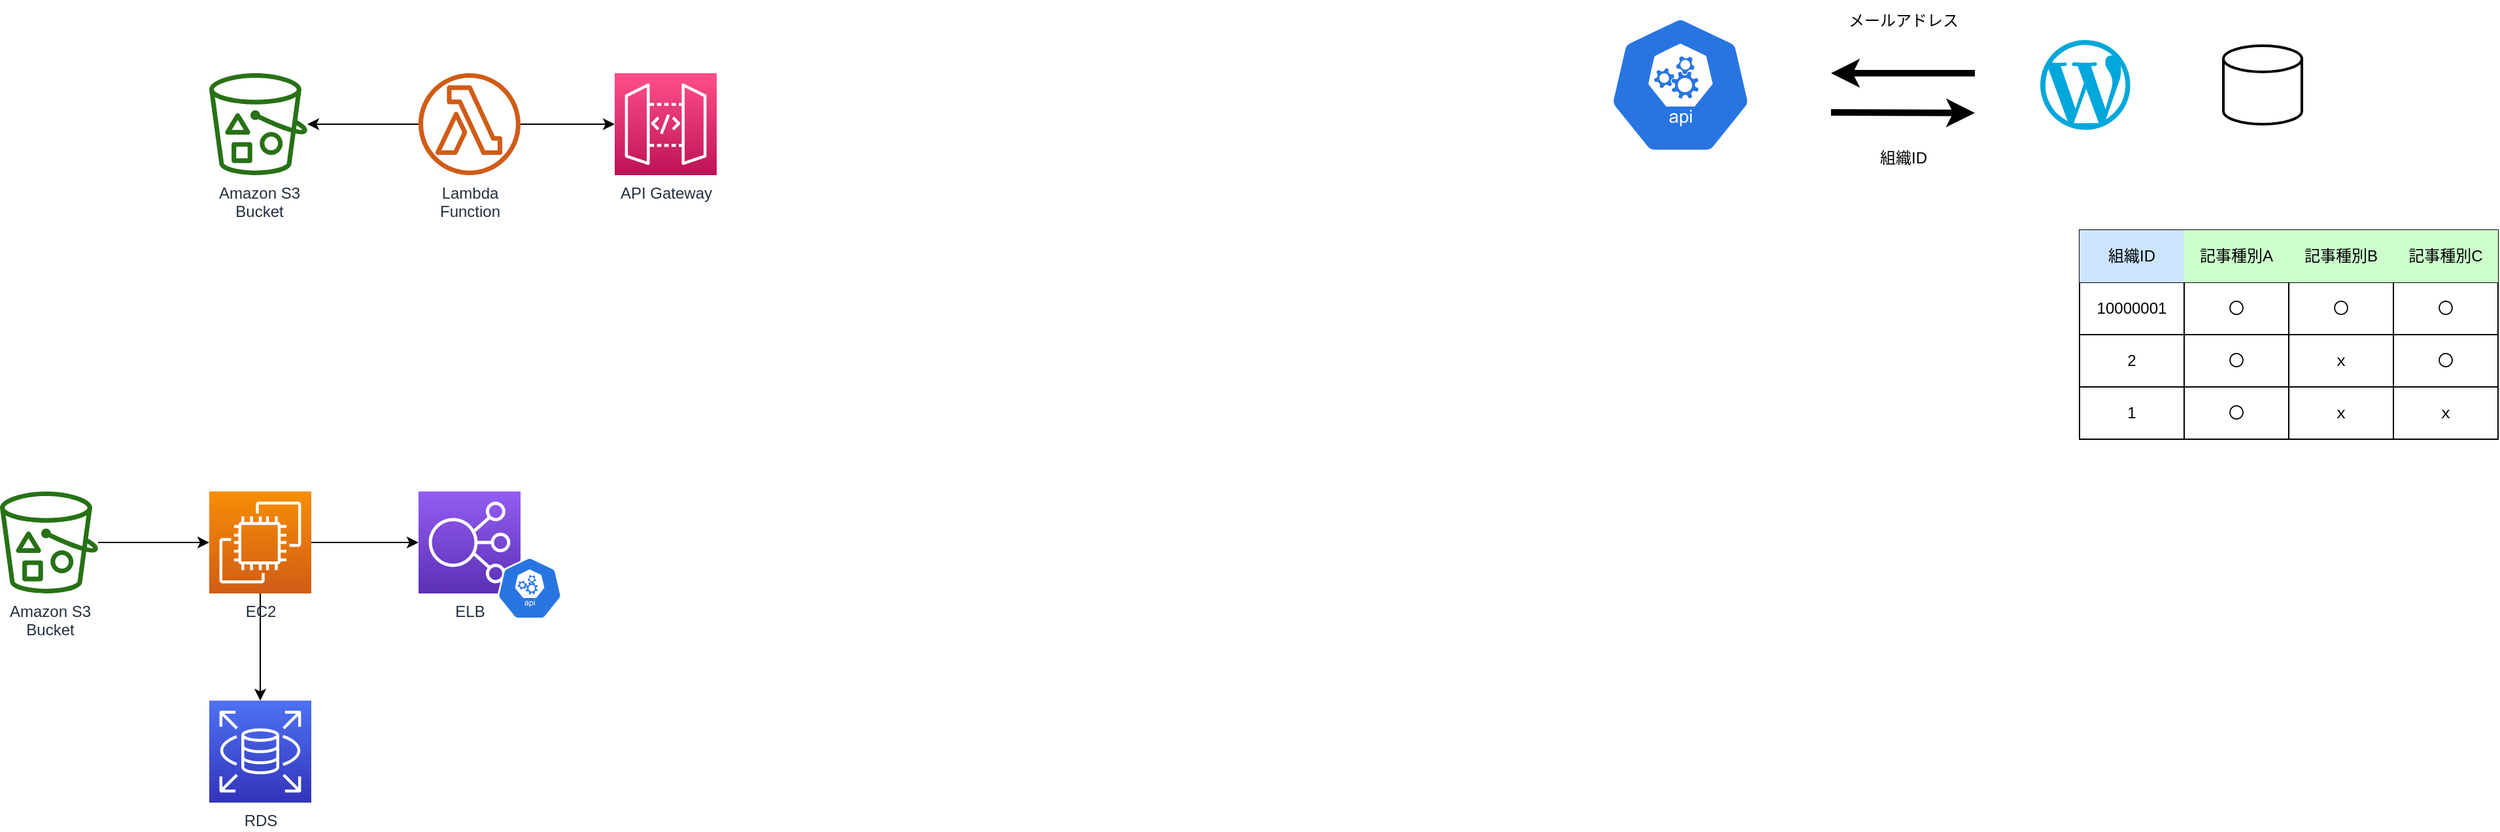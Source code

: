 <mxfile version="21.3.4" type="github">
  <diagram id="Ht1M8jgEwFfnCIfOTk4-" name="Page-1">
    <mxGraphModel dx="727" dy="1354" grid="1" gridSize="10" guides="1" tooltips="1" connect="1" arrows="1" fold="1" page="0" pageScale="1" pageWidth="1169" pageHeight="827" math="0" shadow="0">
      <root>
        <mxCell id="0" />
        <mxCell id="1" parent="0" />
        <mxCell id="OC4iK9Or20higN4R4_Du-10" style="edgeStyle=orthogonalEdgeStyle;rounded=0;orthogonalLoop=1;jettySize=auto;html=1;entryX=0;entryY=0.5;entryDx=0;entryDy=0;entryPerimeter=0;startArrow=classic;startFill=1;endArrow=none;endFill=0;" edge="1" parent="1" source="UEzPUAAOIrF-is8g5C7q-158">
          <mxGeometry relative="1" as="geometry">
            <mxPoint x="440" y="-681" as="targetPoint" />
          </mxGeometry>
        </mxCell>
        <mxCell id="UEzPUAAOIrF-is8g5C7q-158" value="Amazon S3&lt;br&gt;Bucket&lt;br&gt;" style="outlineConnect=0;fontColor=#232F3E;gradientColor=none;fillColor=#277116;strokeColor=none;dashed=0;verticalLabelPosition=bottom;verticalAlign=top;align=center;html=1;fontSize=12;fontStyle=0;aspect=fixed;pointerEvents=1;shape=mxgraph.aws4.bucket_with_objects;labelBackgroundColor=#ffffff;" parent="1" vertex="1">
          <mxGeometry x="280" y="-720" width="75" height="78" as="geometry" />
        </mxCell>
        <mxCell id="OC4iK9Or20higN4R4_Du-12" value="" style="edgeStyle=orthogonalEdgeStyle;rounded=0;orthogonalLoop=1;jettySize=auto;html=1;" edge="1" parent="1" source="UEzPUAAOIrF-is8g5C7q-161" target="OC4iK9Or20higN4R4_Du-3">
          <mxGeometry relative="1" as="geometry" />
        </mxCell>
        <mxCell id="UEzPUAAOIrF-is8g5C7q-161" value="Lambda&lt;br&gt;Function&lt;br&gt;" style="outlineConnect=0;fontColor=#232F3E;gradientColor=none;fillColor=#D05C17;strokeColor=none;dashed=0;verticalLabelPosition=bottom;verticalAlign=top;align=center;html=1;fontSize=12;fontStyle=0;aspect=fixed;pointerEvents=1;shape=mxgraph.aws4.lambda_function;labelBackgroundColor=#ffffff;" parent="1" vertex="1">
          <mxGeometry x="440" y="-720" width="78" height="78" as="geometry" />
        </mxCell>
        <mxCell id="OC4iK9Or20higN4R4_Du-3" value="&lt;span style=&quot;color: rgb(35, 47, 62); font-family: Helvetica; font-size: 12px; font-style: normal; font-variant-ligatures: normal; font-variant-caps: normal; font-weight: 400; letter-spacing: normal; orphans: 2; text-align: center; text-indent: 0px; text-transform: none; widows: 2; word-spacing: 0px; -webkit-text-stroke-width: 0px; background-color: rgb(255, 255, 255); text-decoration-thickness: initial; text-decoration-style: initial; text-decoration-color: initial; float: none; display: inline !important;&quot;&gt;API Gateway&lt;/span&gt;&lt;br&gt;" style="sketch=0;points=[[0,0,0],[0.25,0,0],[0.5,0,0],[0.75,0,0],[1,0,0],[0,1,0],[0.25,1,0],[0.5,1,0],[0.75,1,0],[1,1,0],[0,0.25,0],[0,0.5,0],[0,0.75,0],[1,0.25,0],[1,0.5,0],[1,0.75,0]];outlineConnect=0;fontColor=#232F3E;gradientColor=#FF4F8B;gradientDirection=north;fillColor=#BC1356;strokeColor=#ffffff;dashed=0;verticalLabelPosition=bottom;verticalAlign=top;align=center;html=1;fontSize=12;fontStyle=0;aspect=fixed;shape=mxgraph.aws4.resourceIcon;resIcon=mxgraph.aws4.api_gateway;" vertex="1" parent="1">
          <mxGeometry x="590" y="-720" width="78" height="78" as="geometry" />
        </mxCell>
        <mxCell id="OC4iK9Or20higN4R4_Du-14" value="" style="edgeStyle=orthogonalEdgeStyle;rounded=0;orthogonalLoop=1;jettySize=auto;html=1;" edge="1" parent="1" source="OC4iK9Or20higN4R4_Du-6" target="OC4iK9Or20higN4R4_Du-7">
          <mxGeometry relative="1" as="geometry" />
        </mxCell>
        <mxCell id="OC4iK9Or20higN4R4_Du-6" value="Amazon S3&lt;br&gt;Bucket&lt;br&gt;" style="outlineConnect=0;fontColor=#232F3E;gradientColor=none;fillColor=#277116;strokeColor=none;dashed=0;verticalLabelPosition=bottom;verticalAlign=top;align=center;html=1;fontSize=12;fontStyle=0;aspect=fixed;pointerEvents=1;shape=mxgraph.aws4.bucket_with_objects;labelBackgroundColor=#ffffff;" vertex="1" parent="1">
          <mxGeometry x="120" y="-400" width="75" height="78" as="geometry" />
        </mxCell>
        <mxCell id="OC4iK9Or20higN4R4_Du-15" value="" style="edgeStyle=orthogonalEdgeStyle;rounded=0;orthogonalLoop=1;jettySize=auto;html=1;" edge="1" parent="1" source="OC4iK9Or20higN4R4_Du-7" target="OC4iK9Or20higN4R4_Du-9">
          <mxGeometry relative="1" as="geometry" />
        </mxCell>
        <mxCell id="OC4iK9Or20higN4R4_Du-18" value="" style="edgeStyle=orthogonalEdgeStyle;rounded=0;orthogonalLoop=1;jettySize=auto;html=1;" edge="1" parent="1" source="OC4iK9Or20higN4R4_Du-7" target="OC4iK9Or20higN4R4_Du-8">
          <mxGeometry relative="1" as="geometry" />
        </mxCell>
        <mxCell id="OC4iK9Or20higN4R4_Du-7" value="EC2" style="sketch=0;points=[[0,0,0],[0.25,0,0],[0.5,0,0],[0.75,0,0],[1,0,0],[0,1,0],[0.25,1,0],[0.5,1,0],[0.75,1,0],[1,1,0],[0,0.25,0],[0,0.5,0],[0,0.75,0],[1,0.25,0],[1,0.5,0],[1,0.75,0]];outlineConnect=0;fontColor=#232F3E;gradientColor=#F78E04;gradientDirection=north;fillColor=#D05C17;strokeColor=#ffffff;dashed=0;verticalLabelPosition=bottom;verticalAlign=top;align=center;html=1;fontSize=12;fontStyle=0;aspect=fixed;shape=mxgraph.aws4.resourceIcon;resIcon=mxgraph.aws4.ec2;" vertex="1" parent="1">
          <mxGeometry x="280" y="-400" width="78" height="78" as="geometry" />
        </mxCell>
        <mxCell id="OC4iK9Or20higN4R4_Du-8" value="RDS" style="sketch=0;points=[[0,0,0],[0.25,0,0],[0.5,0,0],[0.75,0,0],[1,0,0],[0,1,0],[0.25,1,0],[0.5,1,0],[0.75,1,0],[1,1,0],[0,0.25,0],[0,0.5,0],[0,0.75,0],[1,0.25,0],[1,0.5,0],[1,0.75,0]];outlineConnect=0;fontColor=#232F3E;gradientColor=#4D72F3;gradientDirection=north;fillColor=#3334B9;strokeColor=#ffffff;dashed=0;verticalLabelPosition=bottom;verticalAlign=top;align=center;html=1;fontSize=12;fontStyle=0;aspect=fixed;shape=mxgraph.aws4.resourceIcon;resIcon=mxgraph.aws4.rds;" vertex="1" parent="1">
          <mxGeometry x="280" y="-240" width="78" height="78" as="geometry" />
        </mxCell>
        <mxCell id="OC4iK9Or20higN4R4_Du-9" value="ELB" style="sketch=0;points=[[0,0,0],[0.25,0,0],[0.5,0,0],[0.75,0,0],[1,0,0],[0,1,0],[0.25,1,0],[0.5,1,0],[0.75,1,0],[1,1,0],[0,0.25,0],[0,0.5,0],[0,0.75,0],[1,0.25,0],[1,0.5,0],[1,0.75,0]];outlineConnect=0;fontColor=#232F3E;gradientColor=#945DF2;gradientDirection=north;fillColor=#5A30B5;strokeColor=#ffffff;dashed=0;verticalLabelPosition=bottom;verticalAlign=top;align=center;html=1;fontSize=12;fontStyle=0;aspect=fixed;shape=mxgraph.aws4.resourceIcon;resIcon=mxgraph.aws4.elastic_load_balancing;" vertex="1" parent="1">
          <mxGeometry x="440" y="-400" width="78" height="78" as="geometry" />
        </mxCell>
        <mxCell id="OC4iK9Or20higN4R4_Du-17" value="" style="sketch=0;html=1;dashed=0;whitespace=wrap;fillColor=#2875E2;strokeColor=#ffffff;points=[[0.005,0.63,0],[0.1,0.2,0],[0.9,0.2,0],[0.5,0,0],[0.995,0.63,0],[0.72,0.99,0],[0.5,1,0],[0.28,0.99,0]];verticalLabelPosition=bottom;align=center;verticalAlign=top;shape=mxgraph.kubernetes.icon;prIcon=api" vertex="1" parent="1">
          <mxGeometry x="500" y="-350" width="50" height="48" as="geometry" />
        </mxCell>
        <mxCell id="OC4iK9Or20higN4R4_Du-21" value="" style="dashed=0;outlineConnect=0;html=1;align=center;labelPosition=center;verticalLabelPosition=bottom;verticalAlign=top;shape=mxgraph.weblogos.wordpress_2;fillColor=#00A7DA;strokeColor=none" vertex="1" parent="1">
          <mxGeometry x="1680" y="-745.4" width="68.8" height="68.8" as="geometry" />
        </mxCell>
        <mxCell id="OC4iK9Or20higN4R4_Du-22" value="" style="endArrow=classic;html=1;rounded=0;strokeWidth=5;" edge="1" parent="1">
          <mxGeometry width="50" height="50" relative="1" as="geometry">
            <mxPoint x="1630" y="-720" as="sourcePoint" />
            <mxPoint x="1520" y="-720" as="targetPoint" />
          </mxGeometry>
        </mxCell>
        <mxCell id="OC4iK9Or20higN4R4_Du-23" value="" style="endArrow=classic;html=1;rounded=0;strokeWidth=5;" edge="1" parent="1">
          <mxGeometry width="50" height="50" relative="1" as="geometry">
            <mxPoint x="1520" y="-690" as="sourcePoint" />
            <mxPoint x="1630" y="-689.6" as="targetPoint" />
          </mxGeometry>
        </mxCell>
        <mxCell id="OC4iK9Or20higN4R4_Du-24" value="メールアドレス" style="text;html=1;align=center;verticalAlign=middle;resizable=0;points=[];autosize=1;strokeColor=none;fillColor=none;" vertex="1" parent="1">
          <mxGeometry x="1520" y="-775.4" width="110" height="30" as="geometry" />
        </mxCell>
        <mxCell id="OC4iK9Or20higN4R4_Du-25" value="組織ID" style="text;html=1;align=center;verticalAlign=middle;resizable=0;points=[];autosize=1;strokeColor=none;fillColor=none;" vertex="1" parent="1">
          <mxGeometry x="1545" y="-670" width="60" height="30" as="geometry" />
        </mxCell>
        <mxCell id="OC4iK9Or20higN4R4_Du-59" value="" style="shape=table;startSize=0;container=1;collapsible=0;childLayout=tableLayout;" vertex="1" parent="1">
          <mxGeometry x="1710" y="-600" width="320" height="160" as="geometry" />
        </mxCell>
        <mxCell id="OC4iK9Or20higN4R4_Du-60" value="" style="shape=tableRow;horizontal=0;startSize=0;swimlaneHead=0;swimlaneBody=0;strokeColor=inherit;top=0;left=0;bottom=0;right=0;collapsible=0;dropTarget=0;fillColor=none;points=[[0,0.5],[1,0.5]];portConstraint=eastwest;" vertex="1" parent="OC4iK9Or20higN4R4_Du-59">
          <mxGeometry width="320" height="40" as="geometry" />
        </mxCell>
        <mxCell id="OC4iK9Or20higN4R4_Du-61" value="組織ID" style="shape=partialRectangle;html=1;whiteSpace=wrap;connectable=0;strokeColor=inherit;overflow=hidden;fillColor=#CCE5FF;top=0;left=0;bottom=0;right=0;pointerEvents=1;" vertex="1" parent="OC4iK9Or20higN4R4_Du-60">
          <mxGeometry width="80" height="40" as="geometry">
            <mxRectangle width="80" height="40" as="alternateBounds" />
          </mxGeometry>
        </mxCell>
        <mxCell id="OC4iK9Or20higN4R4_Du-62" value="記事種別A" style="shape=partialRectangle;html=1;whiteSpace=wrap;connectable=0;strokeColor=inherit;overflow=hidden;fillColor=#CCFFCC;top=0;left=0;bottom=0;right=0;pointerEvents=1;" vertex="1" parent="OC4iK9Or20higN4R4_Du-60">
          <mxGeometry x="80" width="80" height="40" as="geometry">
            <mxRectangle width="80" height="40" as="alternateBounds" />
          </mxGeometry>
        </mxCell>
        <mxCell id="OC4iK9Or20higN4R4_Du-63" value="記事種別B" style="shape=partialRectangle;html=1;whiteSpace=wrap;connectable=0;strokeColor=inherit;overflow=hidden;fillColor=#CCFFCC;top=0;left=0;bottom=0;right=0;pointerEvents=1;" vertex="1" parent="OC4iK9Or20higN4R4_Du-60">
          <mxGeometry x="160" width="80" height="40" as="geometry">
            <mxRectangle width="80" height="40" as="alternateBounds" />
          </mxGeometry>
        </mxCell>
        <mxCell id="OC4iK9Or20higN4R4_Du-64" value="記事種別C" style="shape=partialRectangle;html=1;whiteSpace=wrap;connectable=0;strokeColor=inherit;overflow=hidden;fillColor=#CCFFCC;top=0;left=0;bottom=0;right=0;pointerEvents=1;" vertex="1" parent="OC4iK9Or20higN4R4_Du-60">
          <mxGeometry x="240" width="80" height="40" as="geometry">
            <mxRectangle width="80" height="40" as="alternateBounds" />
          </mxGeometry>
        </mxCell>
        <mxCell id="OC4iK9Or20higN4R4_Du-65" value="" style="shape=tableRow;horizontal=0;startSize=0;swimlaneHead=0;swimlaneBody=0;strokeColor=inherit;top=0;left=0;bottom=0;right=0;collapsible=0;dropTarget=0;fillColor=none;points=[[0,0.5],[1,0.5]];portConstraint=eastwest;" vertex="1" parent="OC4iK9Or20higN4R4_Du-59">
          <mxGeometry y="40" width="320" height="40" as="geometry" />
        </mxCell>
        <mxCell id="OC4iK9Or20higN4R4_Du-66" value="10000001" style="shape=partialRectangle;html=1;whiteSpace=wrap;connectable=0;strokeColor=inherit;overflow=hidden;fillColor=none;top=0;left=0;bottom=0;right=0;pointerEvents=1;" vertex="1" parent="OC4iK9Or20higN4R4_Du-65">
          <mxGeometry width="80" height="40" as="geometry">
            <mxRectangle width="80" height="40" as="alternateBounds" />
          </mxGeometry>
        </mxCell>
        <mxCell id="OC4iK9Or20higN4R4_Du-67" value="〇" style="shape=partialRectangle;html=1;whiteSpace=wrap;connectable=0;strokeColor=inherit;overflow=hidden;fillColor=none;top=0;left=0;bottom=0;right=0;pointerEvents=1;" vertex="1" parent="OC4iK9Or20higN4R4_Du-65">
          <mxGeometry x="80" width="80" height="40" as="geometry">
            <mxRectangle width="80" height="40" as="alternateBounds" />
          </mxGeometry>
        </mxCell>
        <mxCell id="OC4iK9Or20higN4R4_Du-68" value="〇" style="shape=partialRectangle;html=1;whiteSpace=wrap;connectable=0;strokeColor=inherit;overflow=hidden;fillColor=none;top=0;left=0;bottom=0;right=0;pointerEvents=1;" vertex="1" parent="OC4iK9Or20higN4R4_Du-65">
          <mxGeometry x="160" width="80" height="40" as="geometry">
            <mxRectangle width="80" height="40" as="alternateBounds" />
          </mxGeometry>
        </mxCell>
        <mxCell id="OC4iK9Or20higN4R4_Du-69" value="〇" style="shape=partialRectangle;html=1;whiteSpace=wrap;connectable=0;strokeColor=inherit;overflow=hidden;fillColor=none;top=0;left=0;bottom=0;right=0;pointerEvents=1;" vertex="1" parent="OC4iK9Or20higN4R4_Du-65">
          <mxGeometry x="240" width="80" height="40" as="geometry">
            <mxRectangle width="80" height="40" as="alternateBounds" />
          </mxGeometry>
        </mxCell>
        <mxCell id="OC4iK9Or20higN4R4_Du-70" value="" style="shape=tableRow;horizontal=0;startSize=0;swimlaneHead=0;swimlaneBody=0;strokeColor=inherit;top=0;left=0;bottom=0;right=0;collapsible=0;dropTarget=0;fillColor=none;points=[[0,0.5],[1,0.5]];portConstraint=eastwest;" vertex="1" parent="OC4iK9Or20higN4R4_Du-59">
          <mxGeometry y="80" width="320" height="40" as="geometry" />
        </mxCell>
        <mxCell id="OC4iK9Or20higN4R4_Du-71" value="2" style="shape=partialRectangle;html=1;whiteSpace=wrap;connectable=0;strokeColor=inherit;overflow=hidden;fillColor=none;top=0;left=0;bottom=0;right=0;pointerEvents=1;" vertex="1" parent="OC4iK9Or20higN4R4_Du-70">
          <mxGeometry width="80" height="40" as="geometry">
            <mxRectangle width="80" height="40" as="alternateBounds" />
          </mxGeometry>
        </mxCell>
        <mxCell id="OC4iK9Or20higN4R4_Du-72" value="〇" style="shape=partialRectangle;html=1;whiteSpace=wrap;connectable=0;strokeColor=inherit;overflow=hidden;fillColor=none;top=0;left=0;bottom=0;right=0;pointerEvents=1;" vertex="1" parent="OC4iK9Or20higN4R4_Du-70">
          <mxGeometry x="80" width="80" height="40" as="geometry">
            <mxRectangle width="80" height="40" as="alternateBounds" />
          </mxGeometry>
        </mxCell>
        <mxCell id="OC4iK9Or20higN4R4_Du-73" value="ｘ" style="shape=partialRectangle;html=1;whiteSpace=wrap;connectable=0;strokeColor=inherit;overflow=hidden;fillColor=none;top=0;left=0;bottom=0;right=0;pointerEvents=1;" vertex="1" parent="OC4iK9Or20higN4R4_Du-70">
          <mxGeometry x="160" width="80" height="40" as="geometry">
            <mxRectangle width="80" height="40" as="alternateBounds" />
          </mxGeometry>
        </mxCell>
        <mxCell id="OC4iK9Or20higN4R4_Du-74" value="〇" style="shape=partialRectangle;html=1;whiteSpace=wrap;connectable=0;strokeColor=inherit;overflow=hidden;fillColor=none;top=0;left=0;bottom=0;right=0;pointerEvents=1;" vertex="1" parent="OC4iK9Or20higN4R4_Du-70">
          <mxGeometry x="240" width="80" height="40" as="geometry">
            <mxRectangle width="80" height="40" as="alternateBounds" />
          </mxGeometry>
        </mxCell>
        <mxCell id="OC4iK9Or20higN4R4_Du-75" value="" style="shape=tableRow;horizontal=0;startSize=0;swimlaneHead=0;swimlaneBody=0;strokeColor=inherit;top=0;left=0;bottom=0;right=0;collapsible=0;dropTarget=0;fillColor=none;points=[[0,0.5],[1,0.5]];portConstraint=eastwest;" vertex="1" parent="OC4iK9Or20higN4R4_Du-59">
          <mxGeometry y="120" width="320" height="40" as="geometry" />
        </mxCell>
        <mxCell id="OC4iK9Or20higN4R4_Du-76" value="1" style="shape=partialRectangle;html=1;whiteSpace=wrap;connectable=0;strokeColor=inherit;overflow=hidden;fillColor=none;top=0;left=0;bottom=0;right=0;pointerEvents=1;" vertex="1" parent="OC4iK9Or20higN4R4_Du-75">
          <mxGeometry width="80" height="40" as="geometry">
            <mxRectangle width="80" height="40" as="alternateBounds" />
          </mxGeometry>
        </mxCell>
        <mxCell id="OC4iK9Or20higN4R4_Du-77" value="〇" style="shape=partialRectangle;html=1;whiteSpace=wrap;connectable=0;strokeColor=inherit;overflow=hidden;fillColor=none;top=0;left=0;bottom=0;right=0;pointerEvents=1;" vertex="1" parent="OC4iK9Or20higN4R4_Du-75">
          <mxGeometry x="80" width="80" height="40" as="geometry">
            <mxRectangle width="80" height="40" as="alternateBounds" />
          </mxGeometry>
        </mxCell>
        <mxCell id="OC4iK9Or20higN4R4_Du-78" value="ｘ" style="shape=partialRectangle;html=1;whiteSpace=wrap;connectable=0;strokeColor=inherit;overflow=hidden;fillColor=none;top=0;left=0;bottom=0;right=0;pointerEvents=1;" vertex="1" parent="OC4iK9Or20higN4R4_Du-75">
          <mxGeometry x="160" width="80" height="40" as="geometry">
            <mxRectangle width="80" height="40" as="alternateBounds" />
          </mxGeometry>
        </mxCell>
        <mxCell id="OC4iK9Or20higN4R4_Du-79" value="ｘ" style="shape=partialRectangle;html=1;whiteSpace=wrap;connectable=0;strokeColor=inherit;overflow=hidden;fillColor=none;top=0;left=0;bottom=0;right=0;pointerEvents=1;" vertex="1" parent="OC4iK9Or20higN4R4_Du-75">
          <mxGeometry x="240" width="80" height="40" as="geometry">
            <mxRectangle width="80" height="40" as="alternateBounds" />
          </mxGeometry>
        </mxCell>
        <mxCell id="OC4iK9Or20higN4R4_Du-120" value="" style="sketch=0;html=1;dashed=0;whitespace=wrap;fillColor=#2875E2;strokeColor=#ffffff;points=[[0.005,0.63,0],[0.1,0.2,0],[0.9,0.2,0],[0.5,0,0],[0.995,0.63,0],[0.72,0.99,0],[0.5,1,0],[0.28,0.99,0]];verticalLabelPosition=bottom;align=center;verticalAlign=top;shape=mxgraph.kubernetes.icon;prIcon=api" vertex="1" parent="1">
          <mxGeometry x="1350" y="-763.7" width="109.79" height="105.4" as="geometry" />
        </mxCell>
        <mxCell id="OC4iK9Or20higN4R4_Du-122" value="" style="strokeWidth=2;html=1;shape=mxgraph.flowchart.database;whiteSpace=wrap;" vertex="1" parent="1">
          <mxGeometry x="1820" y="-741" width="60" height="60" as="geometry" />
        </mxCell>
      </root>
    </mxGraphModel>
  </diagram>
</mxfile>
